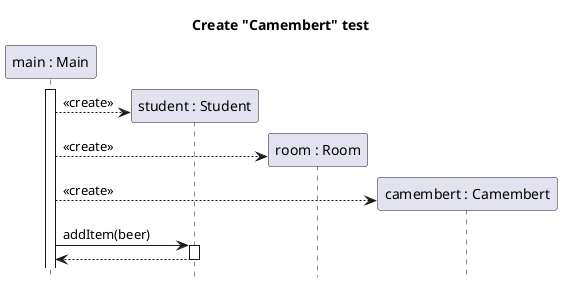 @startuml item-beer-use-create
title Create "Camembert" test
hide footbox

participant "main : Main" as main
participant "student : Student" as student
participant "room : Room" as room
participant "camembert : Camembert" as camembert

main++
create student
main --> student : <<create>>
create room
main --> room : <<create>>
create camembert
main --> camembert : <<create>>
main -> student ++ : addItem(beer)
return

@enduml